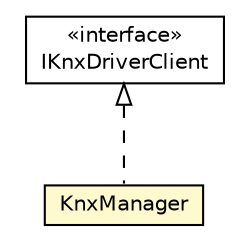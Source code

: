 #!/usr/local/bin/dot
#
# Class diagram 
# Generated by UMLGraph version R5_6-24-gf6e263 (http://www.umlgraph.org/)
#

digraph G {
	edge [fontname="Helvetica",fontsize=10,labelfontname="Helvetica",labelfontsize=10];
	node [fontname="Helvetica",fontsize=10,shape=plaintext];
	nodesep=0.25;
	ranksep=0.5;
	// org.universAAL.lddi.knx.interfaces.IKnxDriverClient
	c4905698 [label=<<table title="org.universAAL.lddi.knx.interfaces.IKnxDriverClient" border="0" cellborder="1" cellspacing="0" cellpadding="2" port="p" href="../interfaces/IKnxDriverClient.html">
		<tr><td><table border="0" cellspacing="0" cellpadding="1">
<tr><td align="center" balign="center"> &#171;interface&#187; </td></tr>
<tr><td align="center" balign="center"> IKnxDriverClient </td></tr>
		</table></td></tr>
		</table>>, URL="../interfaces/IKnxDriverClient.html", fontname="Helvetica", fontcolor="black", fontsize=10.0];
	// org.universAAL.lddi.knx.exporter.KnxManager
	c4905723 [label=<<table title="org.universAAL.lddi.knx.exporter.KnxManager" border="0" cellborder="1" cellspacing="0" cellpadding="2" port="p" bgcolor="lemonChiffon" href="./KnxManager.html">
		<tr><td><table border="0" cellspacing="0" cellpadding="1">
<tr><td align="center" balign="center"> KnxManager </td></tr>
		</table></td></tr>
		</table>>, URL="./KnxManager.html", fontname="Helvetica", fontcolor="black", fontsize=10.0];
	//org.universAAL.lddi.knx.exporter.KnxManager implements org.universAAL.lddi.knx.interfaces.IKnxDriverClient
	c4905698:p -> c4905723:p [dir=back,arrowtail=empty,style=dashed];
}

